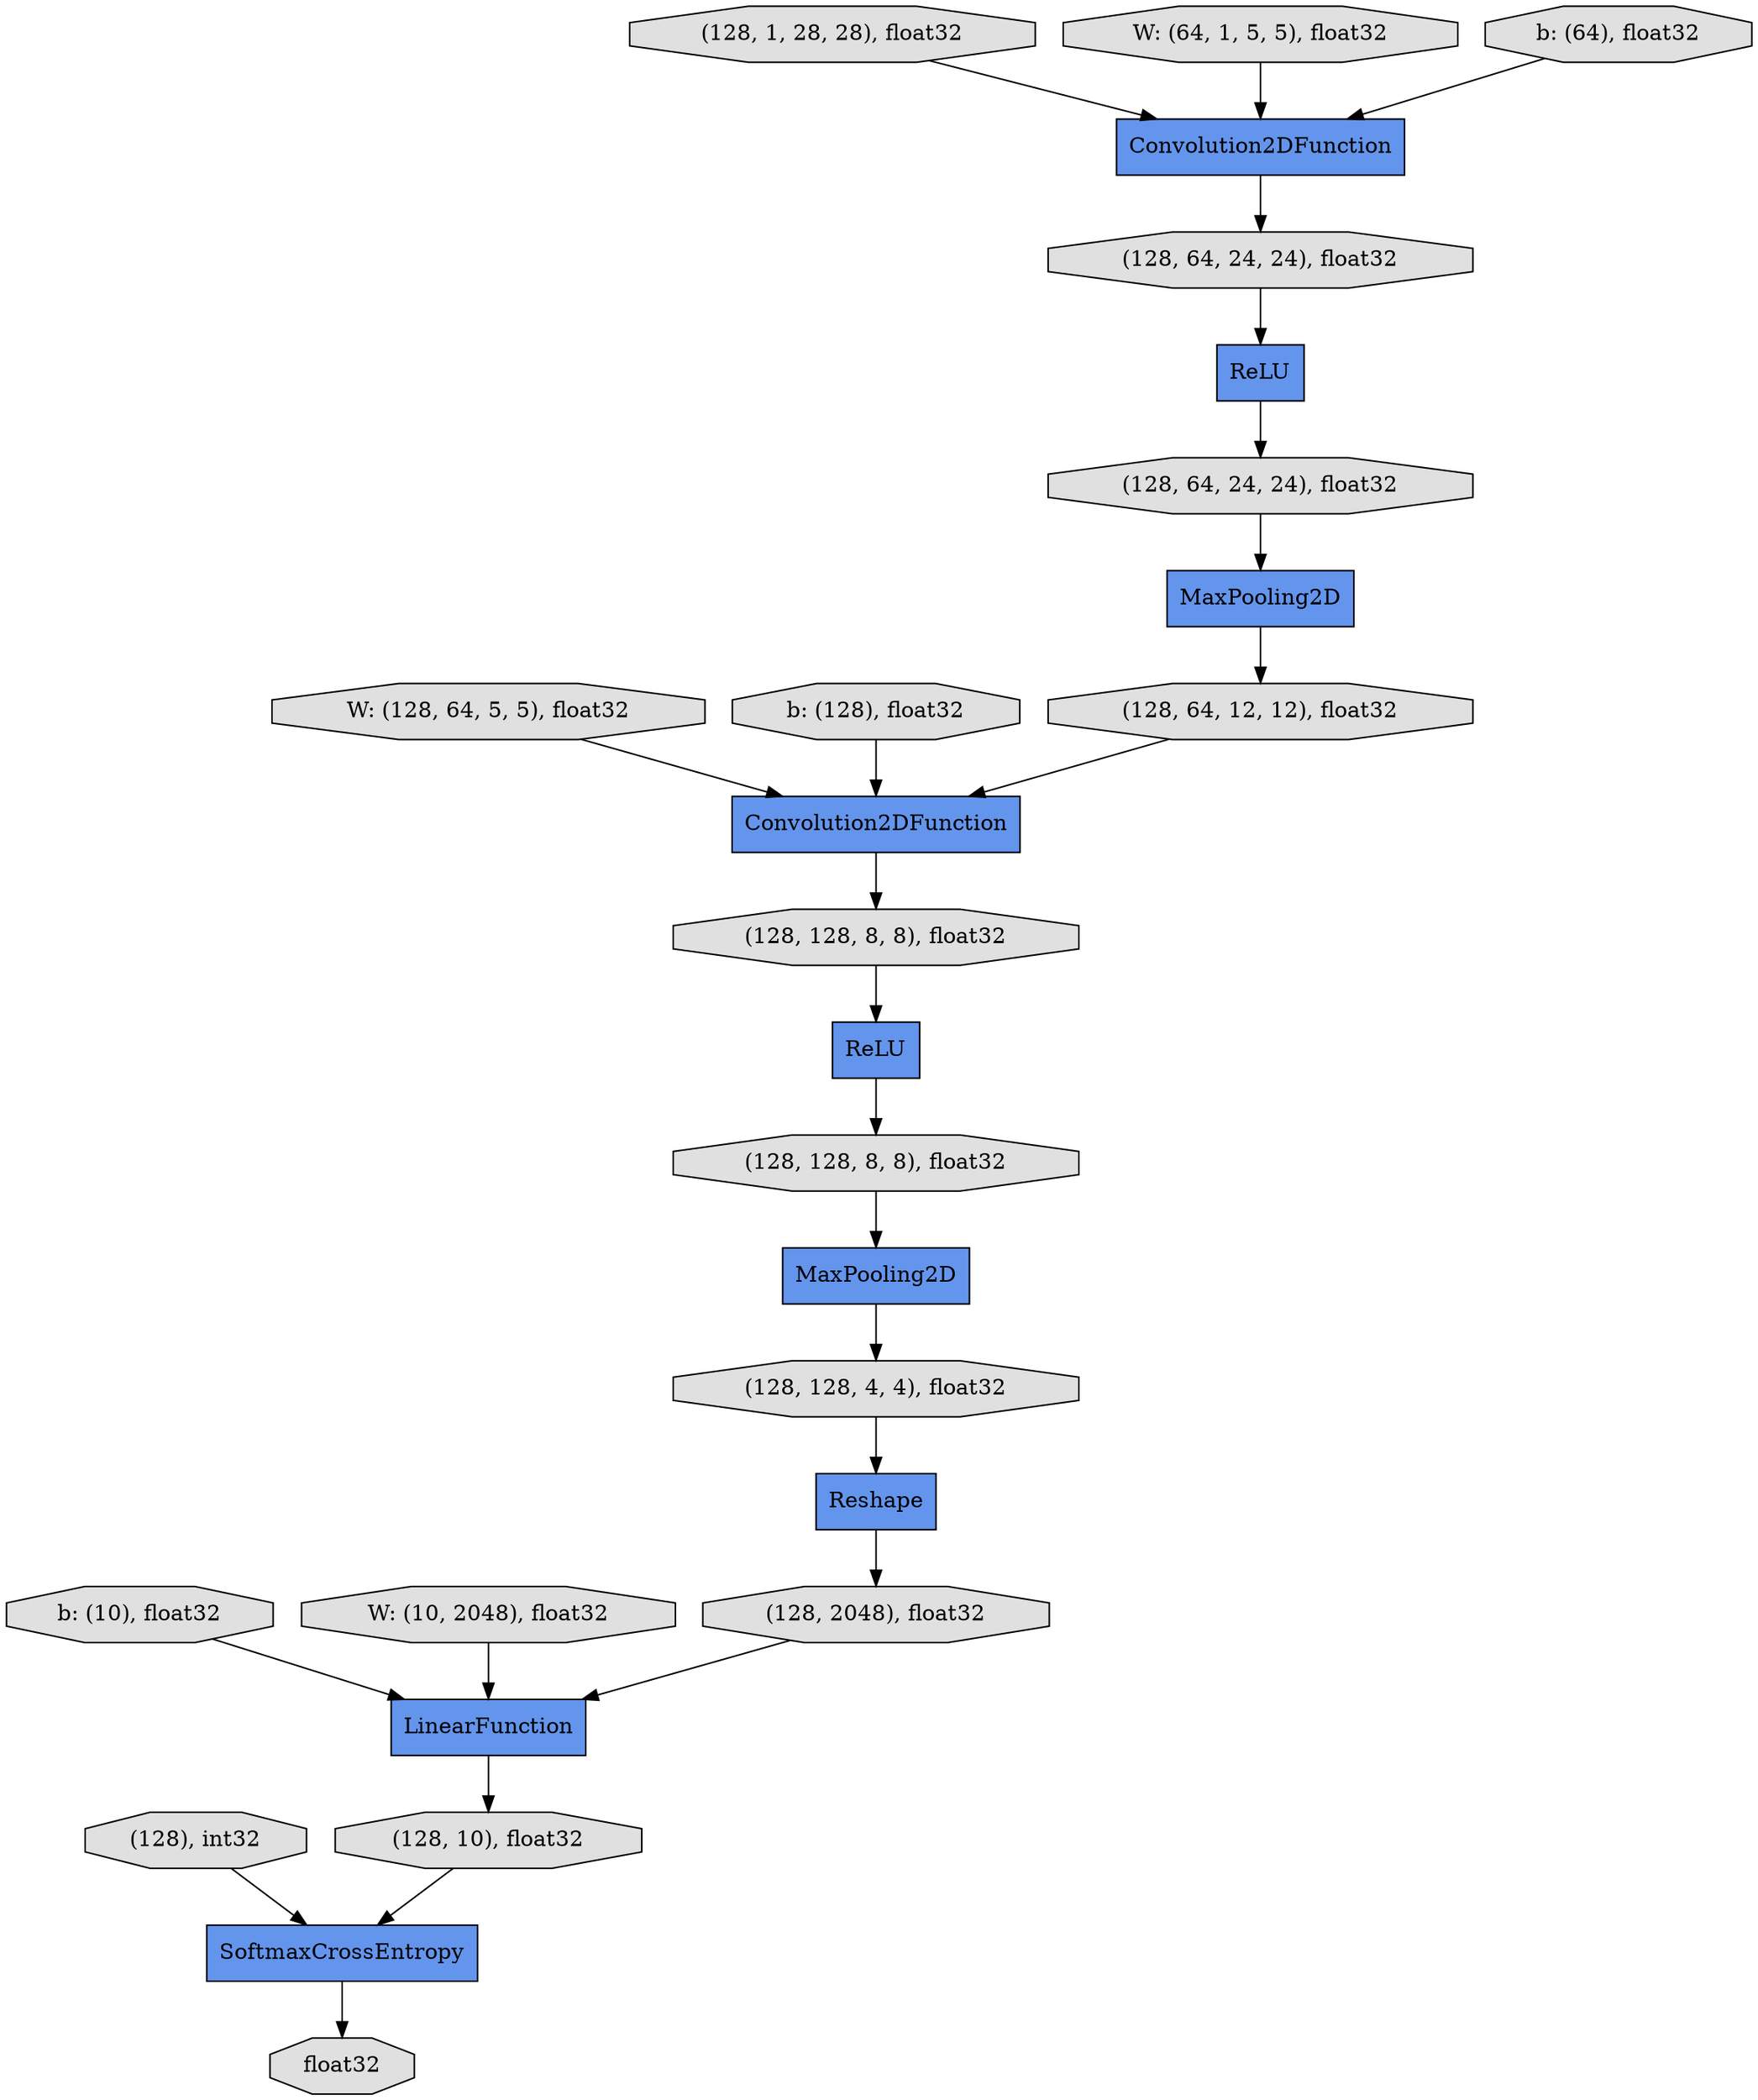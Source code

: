 digraph graphname{rankdir=TB;23120898809928 [label="ReLU",shape="record",fillcolor="#6495ED",style="filled"];23120900028512 [label="b: (10), float32",shape="octagon",fillcolor="#E0E0E0",style="filled"];23120898441344 [label="(128, 1, 28, 28), float32",shape="octagon",fillcolor="#E0E0E0",style="filled"];23120898441400 [label="LinearFunction",shape="record",fillcolor="#6495ED",style="filled"];23122106945720 [label="W: (64, 1, 5, 5), float32",shape="octagon",fillcolor="#E0E0E0",style="filled"];23120898441456 [label="(128, 64, 24, 24), float32",shape="octagon",fillcolor="#E0E0E0",style="filled"];23122107269416 [label="Reshape",shape="record",fillcolor="#6495ED",style="filled"];23120898441568 [label="SoftmaxCrossEntropy",shape="record",fillcolor="#6495ED",style="filled"];23120898441624 [label="(128, 64, 24, 24), float32",shape="octagon",fillcolor="#E0E0E0",style="filled"];23122107269528 [label="(128, 64, 12, 12), float32",shape="octagon",fillcolor="#E0E0E0",style="filled"];23122440143312 [label="MaxPooling2D",shape="record",fillcolor="#6495ED",style="filled"];23120898442016 [label="(128, 128, 8, 8), float32",shape="octagon",fillcolor="#E0E0E0",style="filled"];23120899941152 [label="W: (128, 64, 5, 5), float32",shape="octagon",fillcolor="#E0E0E0",style="filled"];23120898442072 [label="(128, 128, 4, 4), float32",shape="octagon",fillcolor="#E0E0E0",style="filled"];23120900635504 [label="b: (128), float32",shape="octagon",fillcolor="#E0E0E0",style="filled"];23120898442184 [label="(128, 2048), float32",shape="octagon",fillcolor="#E0E0E0",style="filled"];23120898810880 [label="MaxPooling2D",shape="record",fillcolor="#6495ED",style="filled"];23120898810936 [label="Convolution2DFunction",shape="record",fillcolor="#6495ED",style="filled"];23120898442464 [label="(128, 10), float32",shape="octagon",fillcolor="#E0E0E0",style="filled"];23120900355296 [label="b: (64), float32",shape="octagon",fillcolor="#E0E0E0",style="filled"];23120900173216 [label="ReLU",shape="record",fillcolor="#6495ED",style="filled"];23122107223624 [label="Convolution2DFunction",shape="record",fillcolor="#6495ED",style="filled"];23120906030720 [label="W: (10, 2048), float32",shape="octagon",fillcolor="#E0E0E0",style="filled"];23120898442912 [label="(128), int32",shape="octagon",fillcolor="#E0E0E0",style="filled"];23120898442968 [label="float32",shape="octagon",fillcolor="#E0E0E0",style="filled"];23120898691024 [label="(128, 128, 8, 8), float32",shape="octagon",fillcolor="#E0E0E0",style="filled"];23120898442184 -> 23120898441400;23120898810880 -> 23122107269528;23120899941152 -> 23122107223624;23120898442016 -> 23122440143312;23120898442912 -> 23120898441568;23122107223624 -> 23120898691024;23120898441344 -> 23120898810936;23120906030720 -> 23120898441400;23122440143312 -> 23120898442072;23122106945720 -> 23120898810936;23122107269416 -> 23120898442184;23120898441456 -> 23120898809928;23120900635504 -> 23122107223624;23120898810936 -> 23120898441456;23122107269528 -> 23122107223624;23120900028512 -> 23120898441400;23120898809928 -> 23120898441624;23120898441400 -> 23120898442464;23120898691024 -> 23120900173216;23120898442464 -> 23120898441568;23120898441568 -> 23120898442968;23120898441624 -> 23120898810880;23120900355296 -> 23120898810936;23120898442072 -> 23122107269416;23120900173216 -> 23120898442016;}